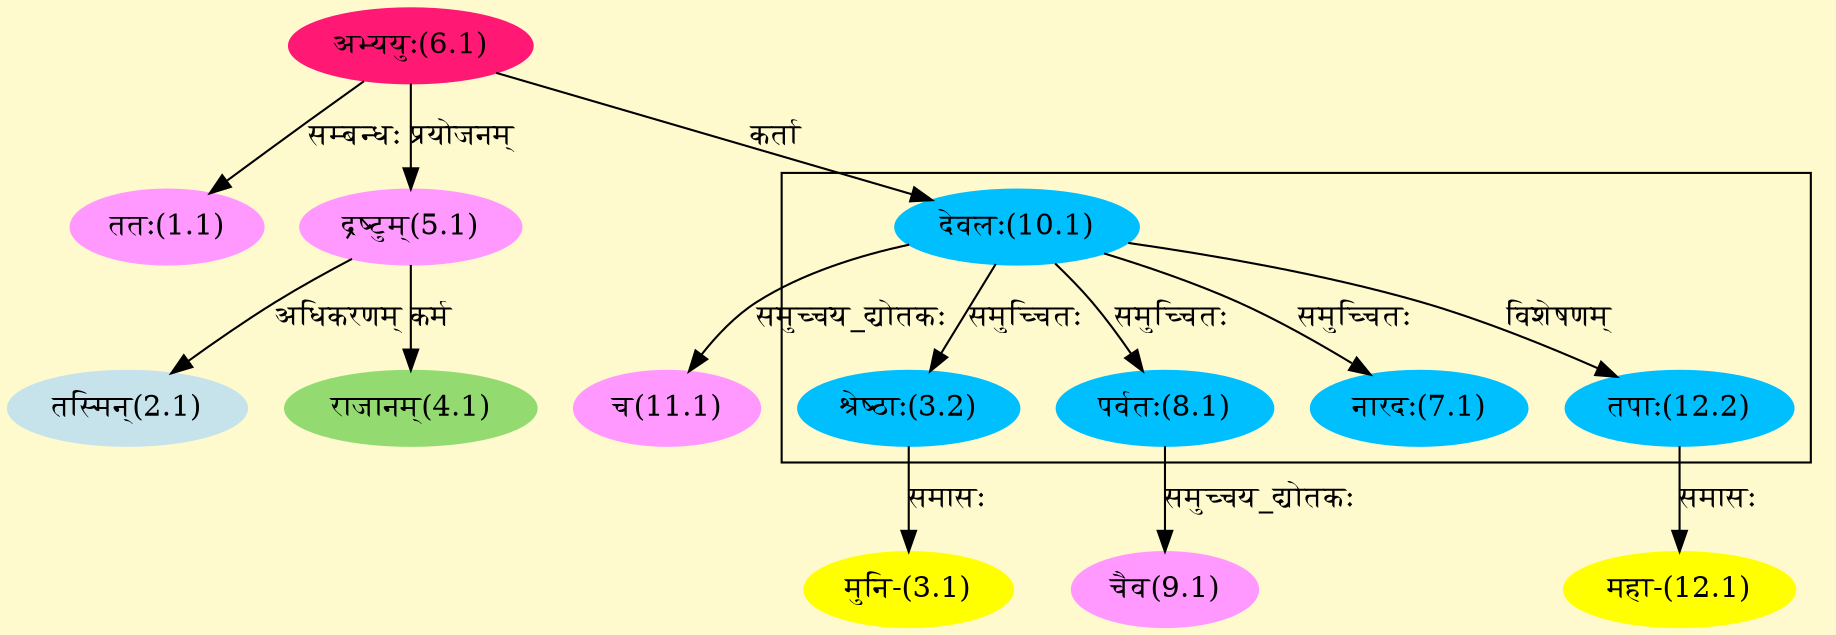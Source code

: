 digraph G{
rankdir=BT;
 compound=true;
 bgcolor="lemonchiffon1";

subgraph cluster_1{
Node3_2 [style=filled, color="#00BFFF" label = "श्रेष्ठाः(3.2)"]
Node10_1 [style=filled, color="#00BFFF" label = "देवलः(10.1)"]
Node7_1 [style=filled, color="#00BFFF" label = "नारदः(7.1)"]
Node8_1 [style=filled, color="#00BFFF" label = "पर्वतः(8.1)"]
Node12_2 [style=filled, color="#00BFFF" label = "तपाः(12.2)"]

}
Node1_1 [style=filled, color="#FF99FF" label = "ततः(1.1)"]
Node6_1 [style=filled, color="#FF1975" label = "अभ्ययुः(6.1)"]
Node2_1 [style=filled, color="#C6E2EB" label = "तस्मिन्(2.1)"]
Node5_1 [style=filled, color="#FF99FF" label = "द्रष्टुम्(5.1)"]
Node3_1 [style=filled, color="#FFFF00" label = "मुनि-(3.1)"]
Node3_2 [style=filled, color="#00BFFF" label = "श्रेष्ठाः(3.2)"]
Node4_1 [style=filled, color="#93DB70" label = "राजानम्(4.1)"]
Node10_1 [style=filled, color="#00BFFF" label = "देवलः(10.1)"]
Node [style=filled, color="" label = "()"]
Node9_1 [style=filled, color="#FF99FF" label = "चैव(9.1)"]
Node8_1 [style=filled, color="#00BFFF" label = "पर्वतः(8.1)"]
Node11_1 [style=filled, color="#FF99FF" label = "च(11.1)"]
Node12_1 [style=filled, color="#FFFF00" label = "महा-(12.1)"]
Node12_2 [style=filled, color="#00BFFF" label = "तपाः(12.2)"]
/* Start of Relations section */

Node1_1 -> Node6_1 [  label="सम्बन्धः"  dir="back" ]
Node2_1 -> Node5_1 [  label="अधिकरणम्"  dir="back" ]
Node3_1 -> Node3_2 [  label="समासः"  dir="back" ]
Node3_2 -> Node10_1 [  label="समुच्चितः"  dir="back" ]
Node4_1 -> Node5_1 [  label="कर्म"  dir="back" ]
Node5_1 -> Node6_1 [  label="प्रयोजनम्"  dir="back" ]
Node7_1 -> Node10_1 [  label="समुच्चितः"  dir="back" ]
Node8_1 -> Node10_1 [  label="समुच्चितः"  dir="back" ]
Node9_1 -> Node8_1 [  label="समुच्चय_द्योतकः"  dir="back" ]
Node10_1 -> Node6_1 [  label="कर्ता"  dir="back" ]
Node11_1 -> Node10_1 [  label="समुच्चय_द्योतकः"  dir="back" ]
Node12_1 -> Node12_2 [  label="समासः"  dir="back" ]
Node12_2 -> Node10_1 [  label="विशेषणम्"  dir="back" ]
}
